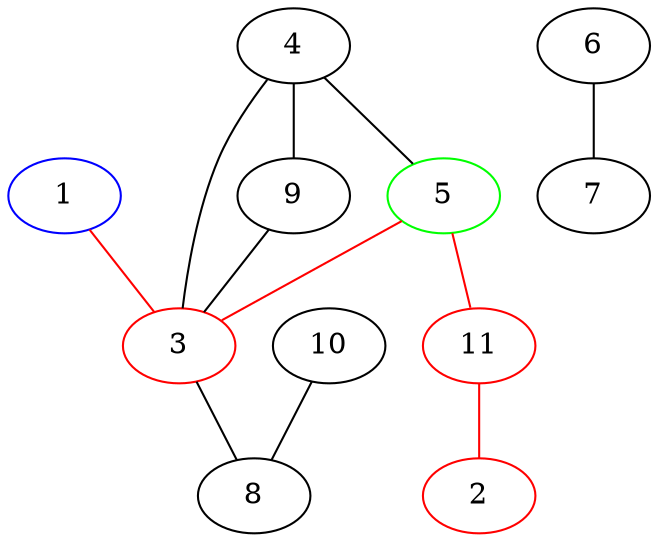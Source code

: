 graph G {
  1 [color=blue];
  2 [color=red];
  3 [color=red];
  5 [color=green];
  11 [color=red];
  1 -- 3 [color=red];
  4 -- 3;
  11 -- 2 [color=red];
  9 -- 3;
  6 -- 7
  4 -- 5;
  10 -- 8;
  5 -- 3 [color=red];
  3 -- 8;
  5 -- 11 [color=red];
  4 -- 9;
}
